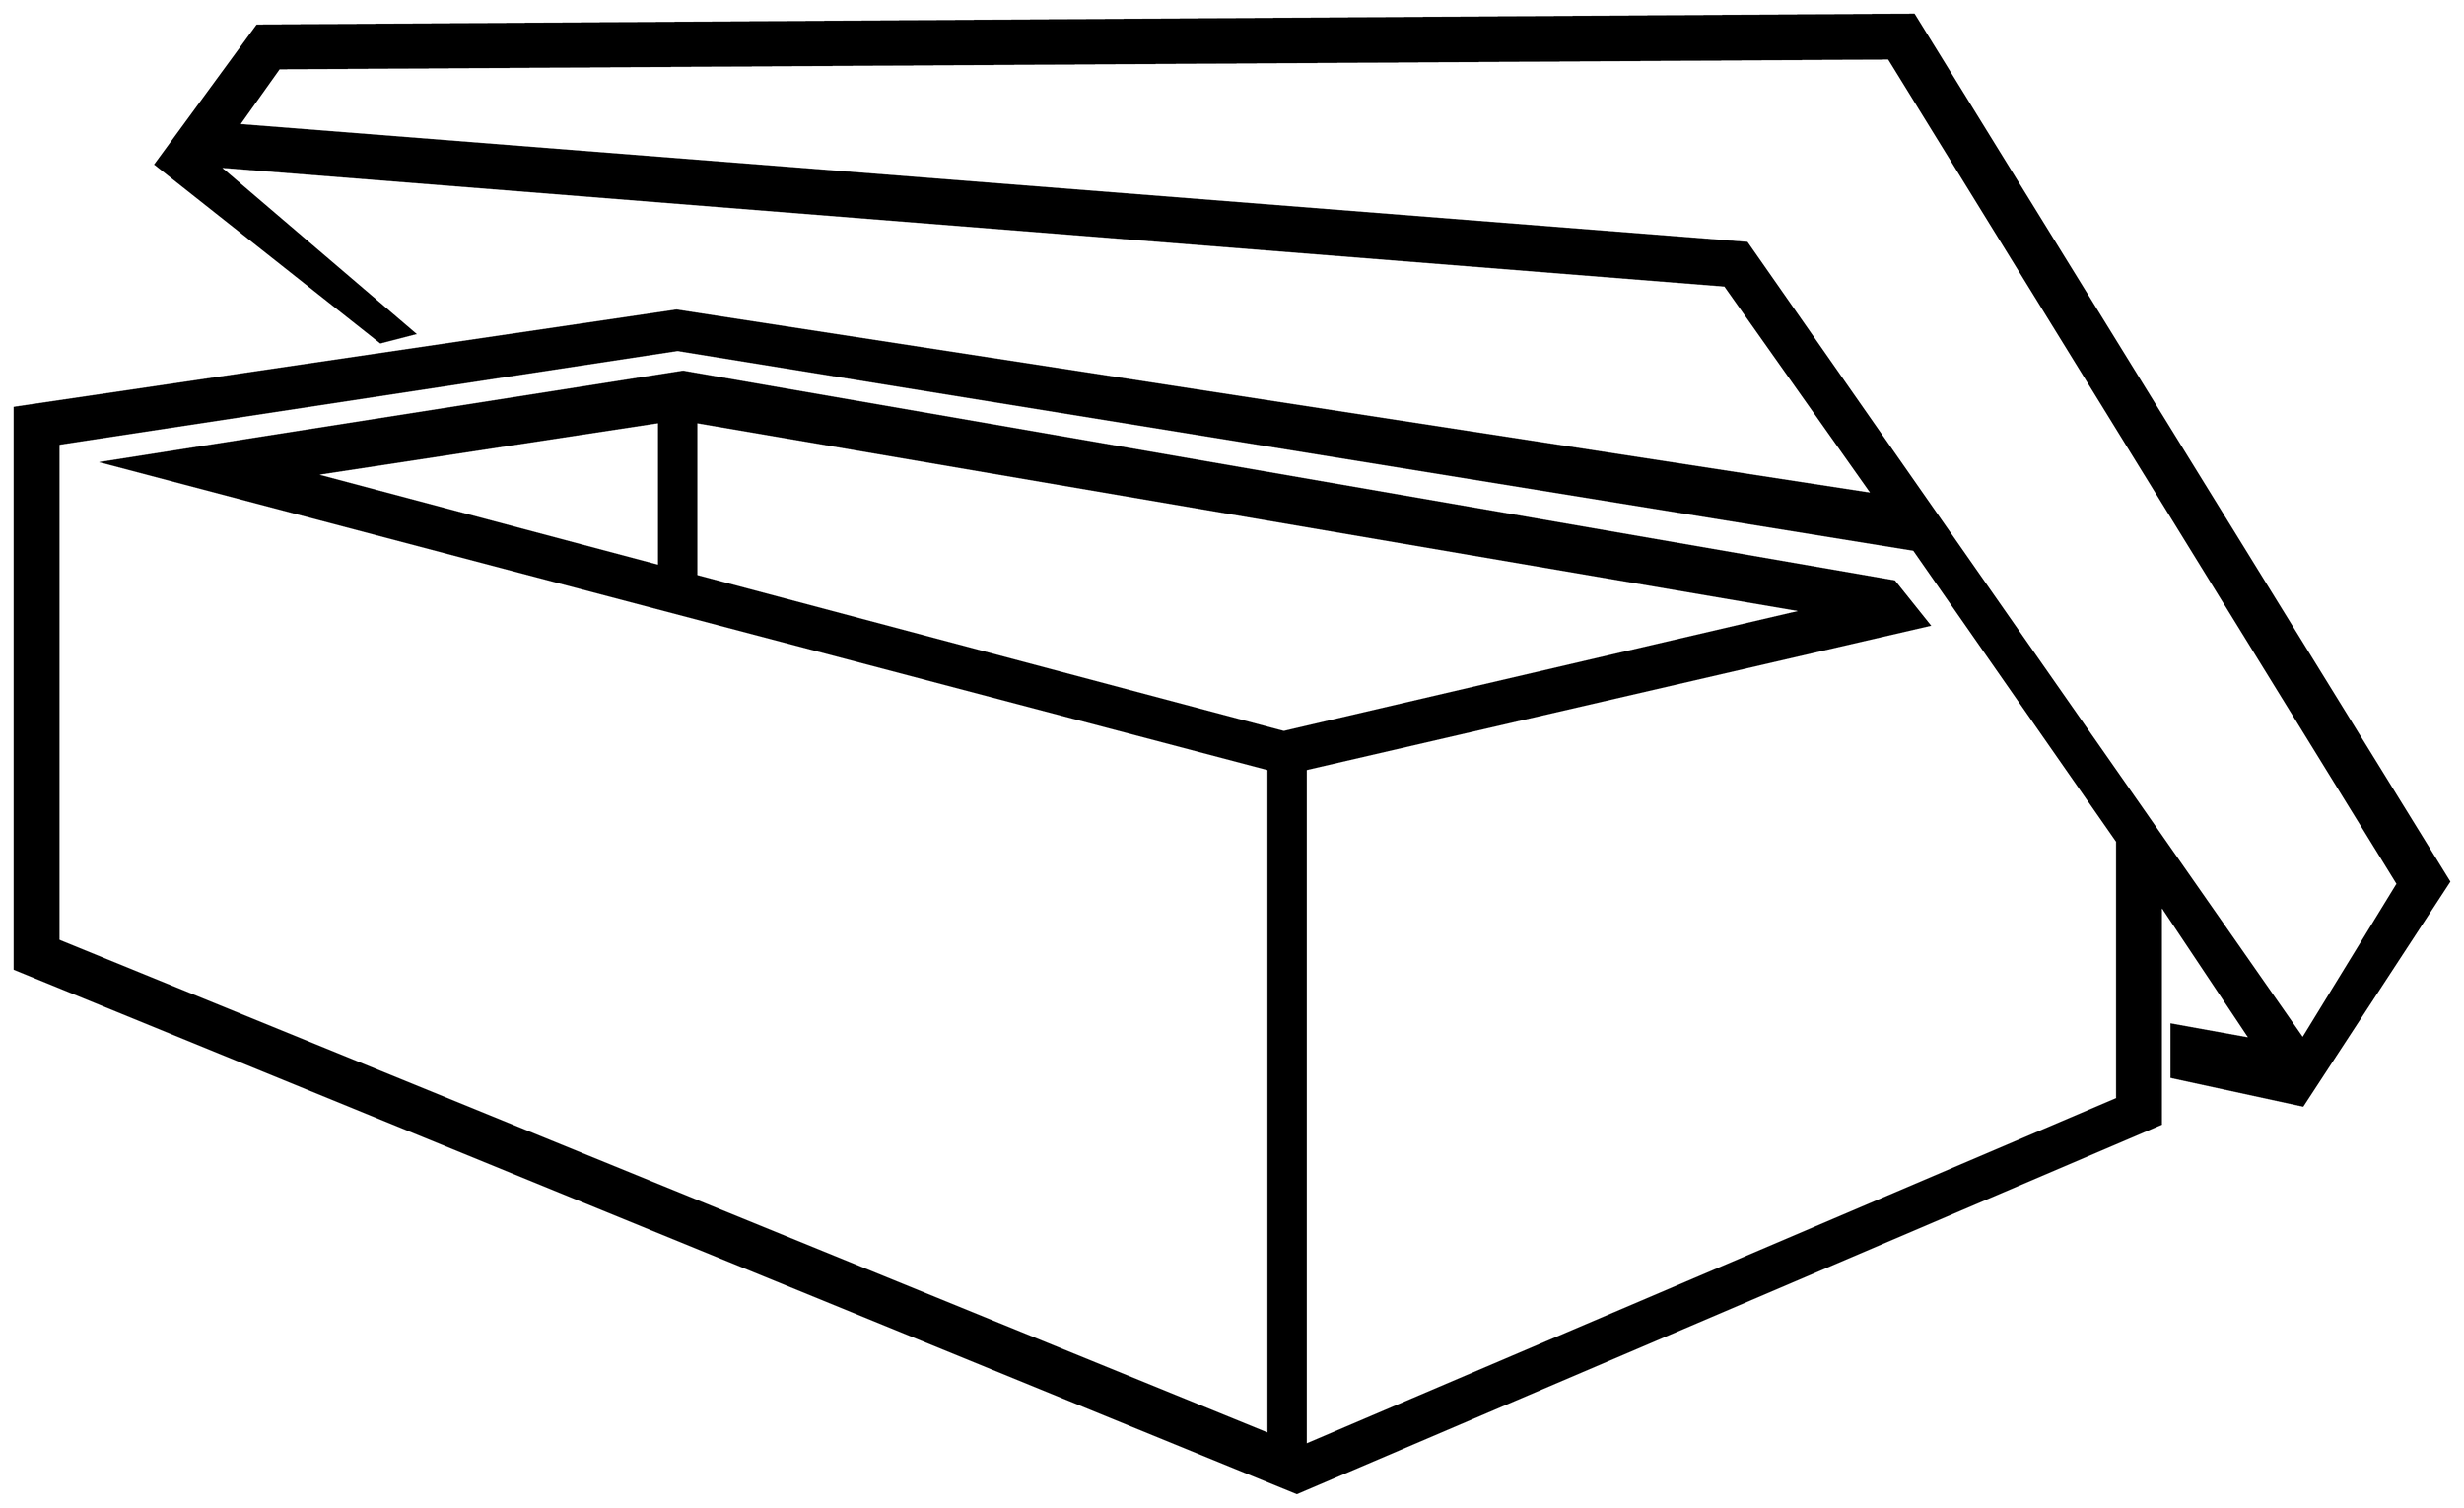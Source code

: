 


\begin{tikzpicture}[y=0.80pt, x=0.80pt, yscale=-1.0, xscale=1.0, inner sep=0pt, outer sep=0pt]
\begin{scope}[shift={(100.0,1702.0)},nonzero rule]
  \path[draw=.,fill=.,line width=1.600pt] (2311.0,-461.0) --
    (2177.0,-256.0) -- (2057.0,-282.0) -- (2057.0,-330.0) --
    (2129.0,-317.0) -- (2047.0,-440.0) -- (2047.0,-239.0) --
    (1256.0,99.0) -- (82.0,-381.0) -- (82.0,-895.0) --
    (688.0,-984.0) -- (1783.0,-816.0) -- (1648.0,-1007.0) --
    (269.0,-1116.0) -- (448.0,-963.0) -- (417.0,-955.0) --
    (211.0,-1118.0) -- (304.0,-1245.0) -- (1821.0,-1255.0) --
    (2311.0,-461.0) -- cycle(2264.0,-459.0) -- (1798.0,-1215.0)
    -- (324.0,-1206.0) -- (287.0,-1154.0) -- (1668.0,-1046.0) --
    (2177.0,-317.0) -- (2264.0,-459.0) -- cycle(1720.0,-709.0)
    -- (706.0,-882.0) -- (706.0,-741.0) -- (1244.0,-598.0) --
    (1720.0,-709.0) -- cycle(2007.0,-262.0) -- (2007.0,-498.0)
    -- (1821.0,-765.0) -- (689.0,-948.0) -- (122.0,-862.0) --
    (122.0,-407.0) -- (1230.0,45.0) -- (1230.0,-564.0) --
    (164.0,-845.0) -- (694.0,-928.0) -- (1803.0,-736.0) --
    (1835.0,-696.0) -- (1264.0,-564.0) -- (1264.0,55.0) --
    (2007.0,-262.0) -- cycle(672.0,-750.0) -- (672.0,-882.0) --
    (356.0,-834.0) -- (672.0,-750.0) -- cycle;
\end{scope}

\end{tikzpicture}

